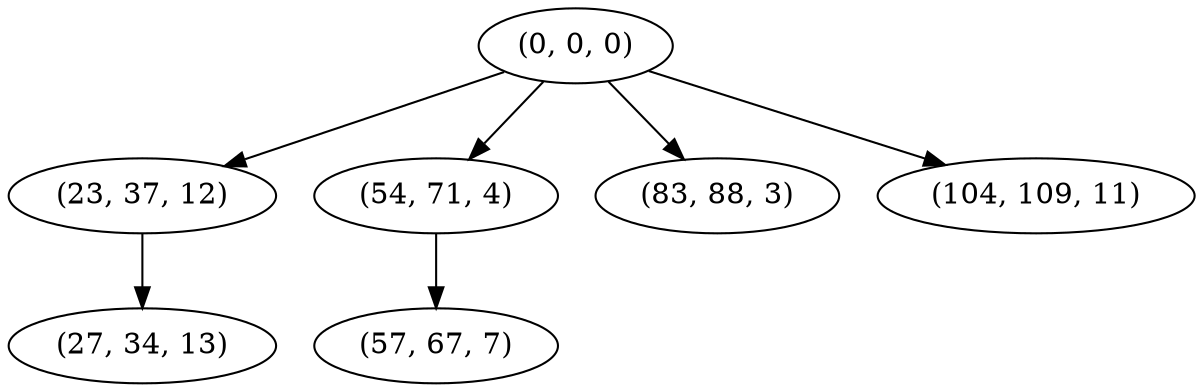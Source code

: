 digraph tree {
    "(0, 0, 0)";
    "(23, 37, 12)";
    "(27, 34, 13)";
    "(54, 71, 4)";
    "(57, 67, 7)";
    "(83, 88, 3)";
    "(104, 109, 11)";
    "(0, 0, 0)" -> "(23, 37, 12)";
    "(0, 0, 0)" -> "(54, 71, 4)";
    "(0, 0, 0)" -> "(83, 88, 3)";
    "(0, 0, 0)" -> "(104, 109, 11)";
    "(23, 37, 12)" -> "(27, 34, 13)";
    "(54, 71, 4)" -> "(57, 67, 7)";
}

